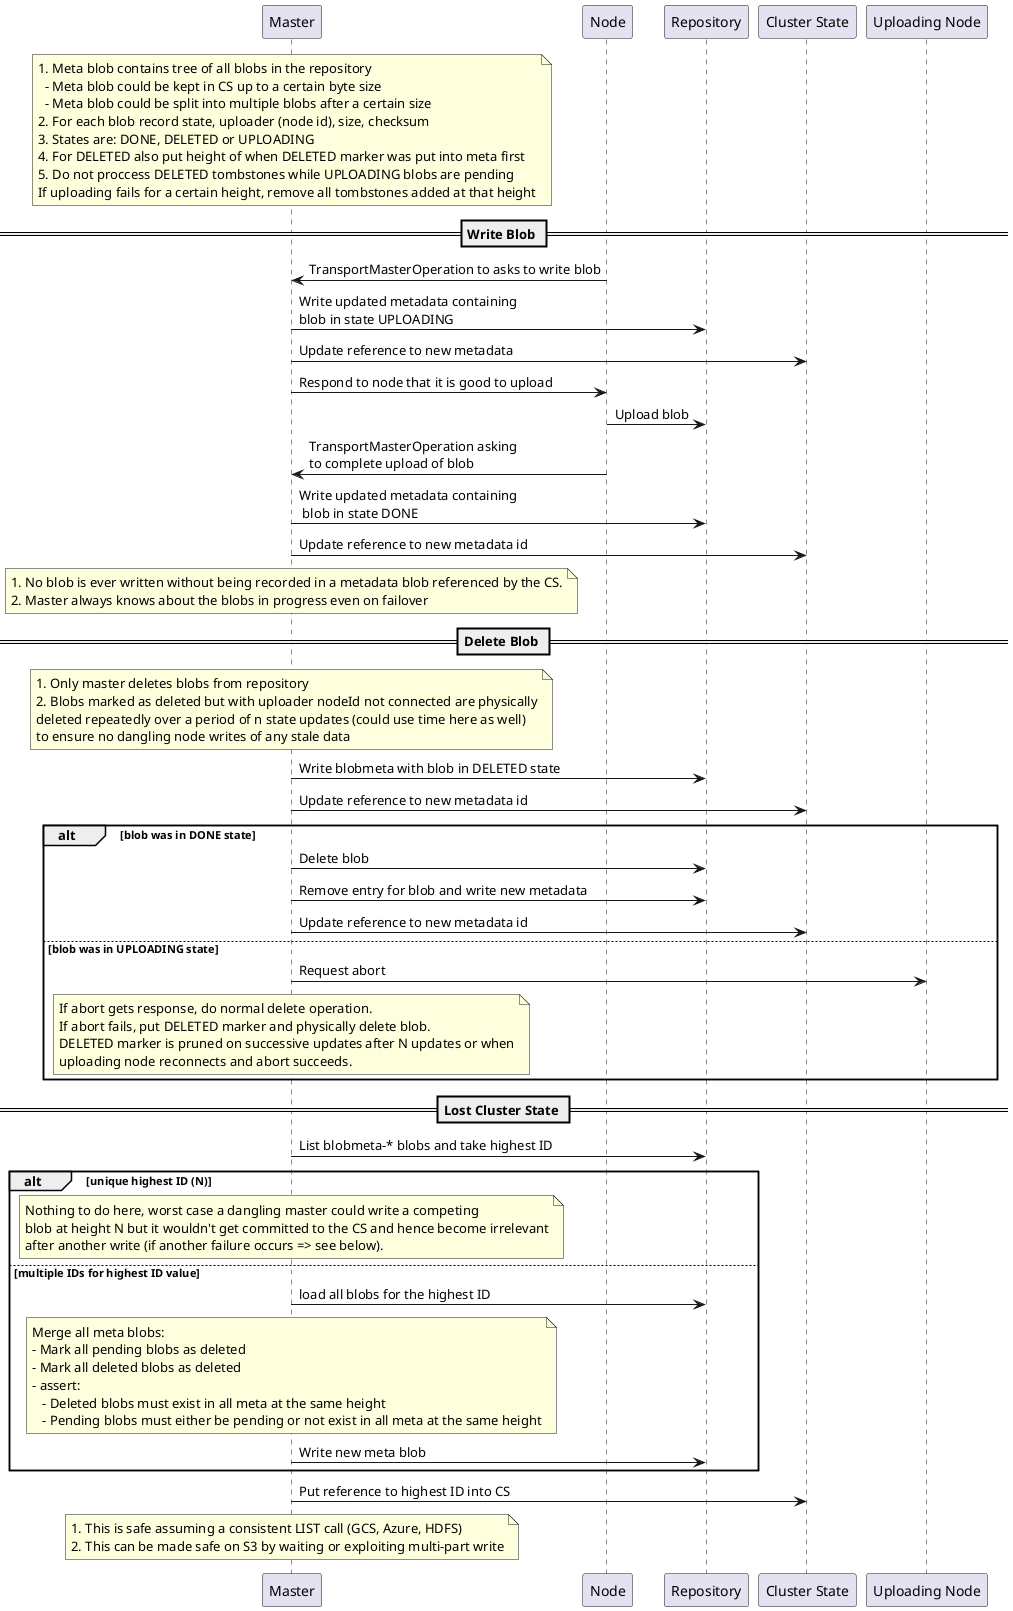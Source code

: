 @startuml

note over Master
1. Meta blob contains tree of all blobs in the repository
  - Meta blob could be kept in CS up to a certain byte size
  - Meta blob could be split into multiple blobs after a certain size
2. For each blob record state, uploader (node id), size, checksum
3. States are: DONE, DELETED or UPLOADING
4. For DELETED also put height of when DELETED marker was put into meta first
5. Do not proccess DELETED tombstones while UPLOADING blobs are pending
If uploading fails for a certain height, remove all tombstones added at that height
end note

== Write Blob ==

Node -> Master : TransportMasterOperation to asks to write blob
Master -> Repository: Write updated metadata containing \nblob in state UPLOADING
Master -> "Cluster State": Update reference to new metadata
Master -> Node: Respond to node that it is good to upload
Node -> Repository: Upload blob
Node -> Master: TransportMasterOperation asking \nto complete upload of blob
Master -> Repository: Write updated metadata containing\n blob in state DONE
Master -> "Cluster State": Update reference to new metadata id

note over Master
1. No blob is ever written without being recorded in a metadata blob referenced by the CS.
2. Master always knows about the blobs in progress even on failover
end note

== Delete Blob ==

note over Master
1. Only master deletes blobs from repository
2. Blobs marked as deleted but with uploader nodeId not connected are physically
deleted repeatedly over a period of n state updates (could use time here as well)
to ensure no dangling node writes of any stale data
end note

Master -> Repository: Write blobmeta with blob in DELETED state
Master -> "Cluster State": Update reference to new metadata id
alt blob was in DONE state
Master -> Repository: Delete blob
Master -> Repository: Remove entry for blob and write new metadata
Master -> "Cluster State": Update reference to new metadata id
else blob was in UPLOADING state
Master -> "Uploading Node": Request abort
note over Master
If abort gets response, do normal delete operation.
If abort fails, put DELETED marker and physically delete blob.
DELETED marker is pruned on successive updates after N updates or when
uploading node reconnects and abort succeeds.
end note
end

== Lost Cluster State ==

Master -> Repository: List blobmeta-* blobs and take highest ID
alt unique highest ID (N)
note over Master
Nothing to do here, worst case a dangling master could write a competing
blob at height N but it wouldn't get committed to the CS and hence become irrelevant
after another write (if another failure occurs => see below).
end note
else multiple IDs for highest ID value
Master -> Repository: load all blobs for the highest ID

note over Master
Merge all meta blobs:
- Mark all pending blobs as deleted
- Mark all deleted blobs as deleted
- assert:
   - Deleted blobs must exist in all meta at the same height
   - Pending blobs must either be pending or not exist in all meta at the same height
end note

Master -> Repository: Write new meta blob

end
Master -> "Cluster State": Put reference to highest ID into CS

note over Master
1. This is safe assuming a consistent LIST call (GCS, Azure, HDFS)
2. This can be made safe on S3 by waiting or exploiting multi-part write
end note

@enduml
